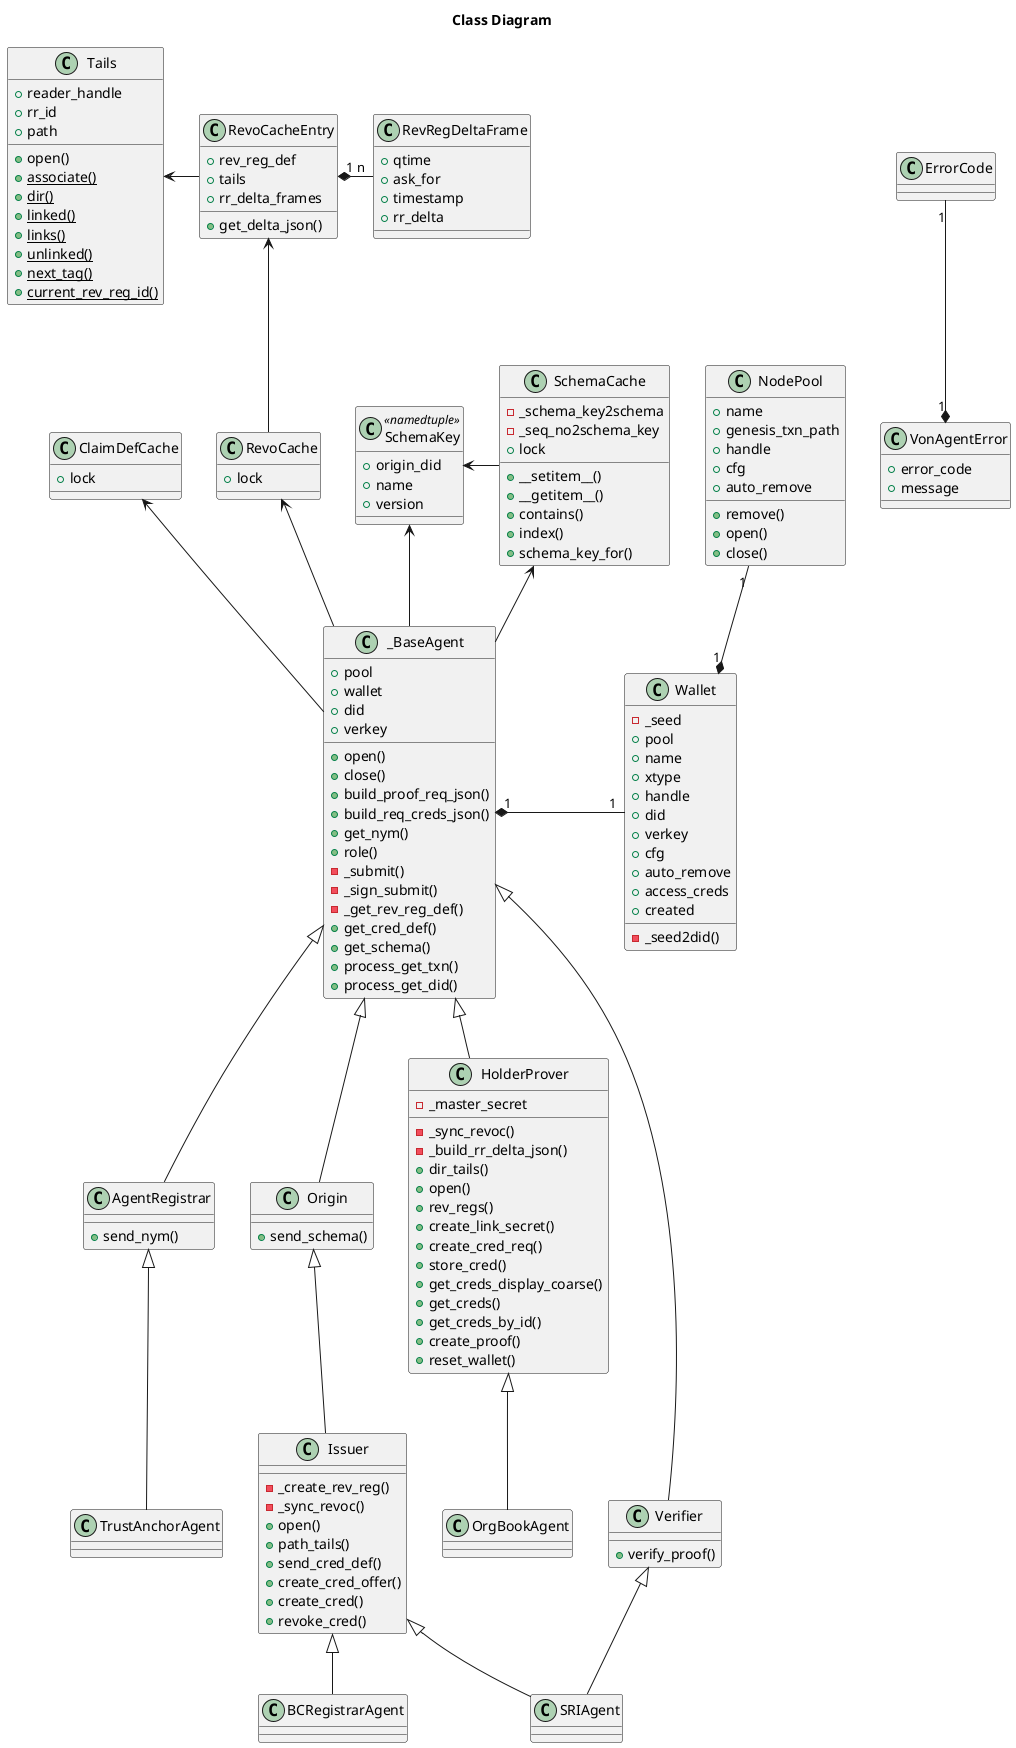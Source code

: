 @startuml
/'
Copyright 2017-2018 Government of Canada - Public Services and Procurement Canada - buyandsell.gc.ca

Licensed under the Apache License, Version 2.0 (the "License");
you may not use this file except in compliance with the License.
You may obtain a copy of the License at

http://www.apache.org/licenses/LICENSE-2.0

Unless required by applicable law or agreed to in writing, software
distributed under the License is distributed on an "AS IS" BASIS,
WITHOUT WARRANTIES OR CONDITIONS OF ANY KIND, either express or implied.
See the License for the specific language governing permissions and
limitations under the License.
'/

title Class Diagram

class ErrorCode {
}

class VonAgentError {
    +error_code
    +message
}

class SchemaKey << namedtuple >> {
    +origin_did
    +name
    +version
}

class SchemaCache {
    -_schema_key2schema
    -_seq_no2schema_key
    +lock
    +__setitem__()
    +__getitem__()
    +contains()
    +index()
    +schema_key_for()
}

class ClaimDefCache{
    +lock
}

class Tails {
    +reader_handle
    +rr_id
    +path
    +open()
    {static} +associate()
    {static} +dir()
    {static} +linked()
    {static} +links()
    {static} +unlinked()
    {static} +next_tag()
    {static} +current_rev_reg_id()
}

class RevoCacheEntry {
    +rev_reg_def
    +tails
    +rr_delta_frames
    +get_delta_json()
}

class RevRegDeltaFrame {
    +qtime
    +ask_for
    +timestamp
    +rr_delta
}

class RevoCache{
    +lock
}

class Wallet {
    -_seed2did()
    -_seed
    +pool
    +name
    +xtype
    +handle
    +did
    +verkey
    +cfg
    +auto_remove
    +access_creds
    +created
}

class NodePool {
    +name
    +genesis_txn_path
    +handle
    +cfg
    +auto_remove
    +remove()
    +open()
    +close()
}

class _BaseAgent {
    +pool
    +wallet
    +did
    +verkey
    +open()
    +close()
    +build_proof_req_json()
    +build_req_creds_json()
    +get_nym()
    +role()
    -_submit()
    -_sign_submit()
    -_get_rev_reg_def()
    +get_cred_def()
    +get_schema()
    +process_get_txn()
    +process_get_did()
}

class AgentRegistrar {
    +send_nym()
}

class Origin {
    +send_schema()
}

class Issuer {
    -_create_rev_reg()
    -_sync_revoc()
    +open()
    +path_tails()
    +send_cred_def()
    +create_cred_offer()
    +create_cred()
    +revoke_cred()
}

class HolderProver {
    -_master_secret
    -_sync_revoc()
    -_build_rr_delta_json()
    +dir_tails()
    +open()
    +rev_regs()
    +create_link_secret()
    +create_cred_req()
    +store_cred()
    +get_creds_display_coarse()
    +get_creds()
    +get_creds_by_id()
    +create_proof()
    +reset_wallet()
}

class Verifier {
    +verify_proof()
}

class TrustAnchorAgent {
}

class SRIAgent {
}

class BCRegistrarAgent {
}

class OrgBookAgent {
}

VonAgentError "1" *-up- "1" ErrorCode
SchemaCache -left-> SchemaKey
_BaseAgent -left-> SchemaKey

_BaseAgent -up-> SchemaCache
_BaseAgent "1" *-right- "1" Wallet
Wallet "1" *-up- "1" NodePool

RevoCacheEntry -left-> Tails
RevoCacheEntry "1" *-right- "n" RevRegDeltaFrame
RevoCache -up-> RevoCacheEntry

_BaseAgent -up-> RevoCache

_BaseAgent -up-> ClaimDefCache
_BaseAgent <|-down- AgentRegistrar
_BaseAgent <|-down- Origin
_BaseAgent <|-down- HolderProver
_BaseAgent <|-down- Verifier

AgentRegistrar <|-down- TrustAnchorAgent
Origin <|-down- Issuer

Issuer <|-down- SRIAgent
Verifier <|-down- SRIAgent

Issuer <|-down- BCRegistrarAgent

HolderProver <|-down- OrgBookAgent

@enduml
